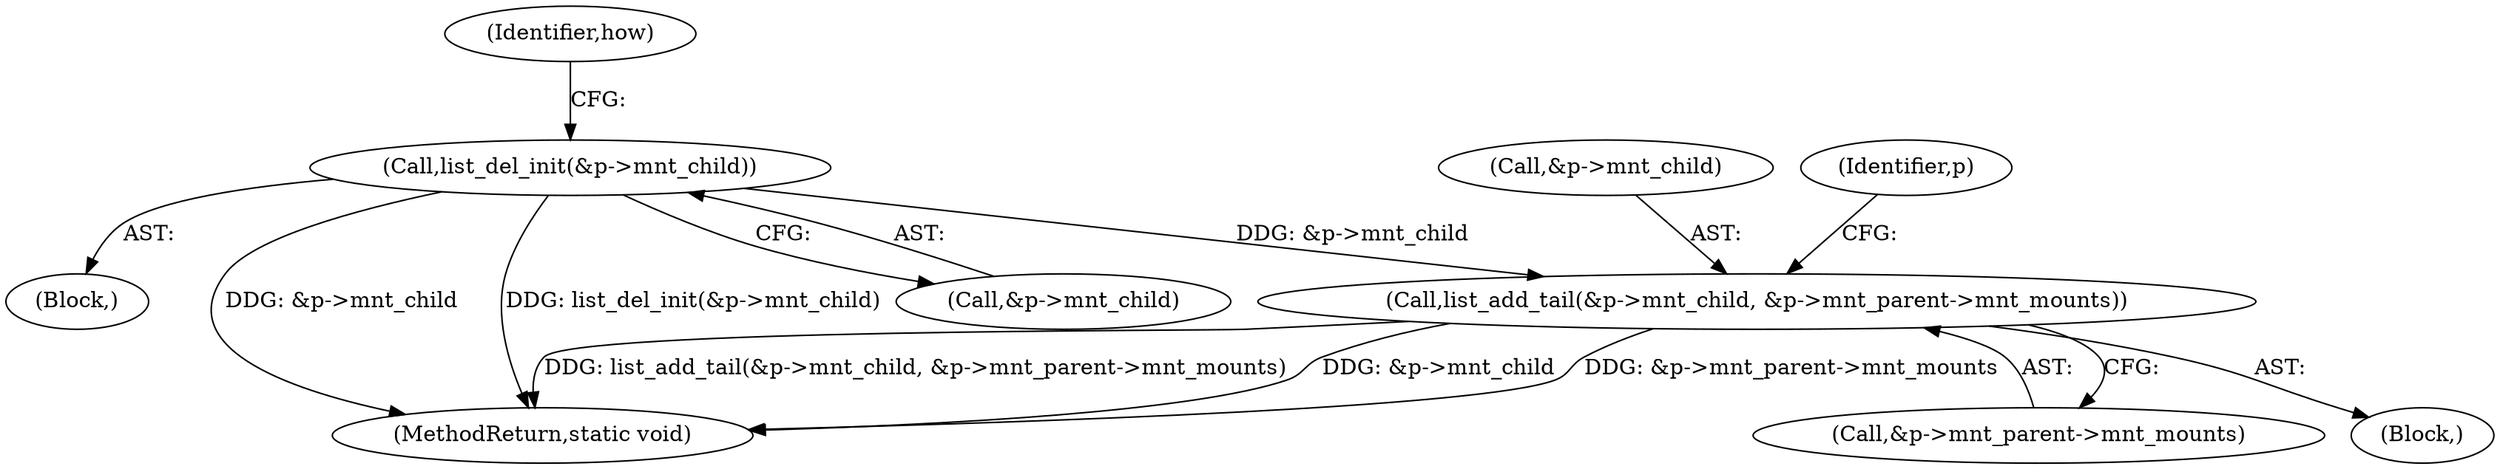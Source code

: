 digraph "0_linux_e0c9c0afd2fc958ffa34b697972721d81df8a56f_0@pointer" {
"1000244" [label="(Call,list_add_tail(&p->mnt_child, &p->mnt_parent->mnt_mounts))"];
"1000143" [label="(Call,list_del_init(&p->mnt_child))"];
"1000150" [label="(Identifier,how)"];
"1000245" [label="(Call,&p->mnt_child)"];
"1000243" [label="(Block,)"];
"1000244" [label="(Call,list_add_tail(&p->mnt_child, &p->mnt_parent->mnt_mounts))"];
"1000143" [label="(Call,list_del_init(&p->mnt_child))"];
"1000249" [label="(Call,&p->mnt_parent->mnt_mounts)"];
"1000144" [label="(Call,&p->mnt_child)"];
"1000142" [label="(Block,)"];
"1000260" [label="(Identifier,p)"];
"1000262" [label="(MethodReturn,static void)"];
"1000244" -> "1000243"  [label="AST: "];
"1000244" -> "1000249"  [label="CFG: "];
"1000245" -> "1000244"  [label="AST: "];
"1000249" -> "1000244"  [label="AST: "];
"1000260" -> "1000244"  [label="CFG: "];
"1000244" -> "1000262"  [label="DDG: list_add_tail(&p->mnt_child, &p->mnt_parent->mnt_mounts)"];
"1000244" -> "1000262"  [label="DDG: &p->mnt_child"];
"1000244" -> "1000262"  [label="DDG: &p->mnt_parent->mnt_mounts"];
"1000143" -> "1000244"  [label="DDG: &p->mnt_child"];
"1000143" -> "1000142"  [label="AST: "];
"1000143" -> "1000144"  [label="CFG: "];
"1000144" -> "1000143"  [label="AST: "];
"1000150" -> "1000143"  [label="CFG: "];
"1000143" -> "1000262"  [label="DDG: &p->mnt_child"];
"1000143" -> "1000262"  [label="DDG: list_del_init(&p->mnt_child)"];
}
